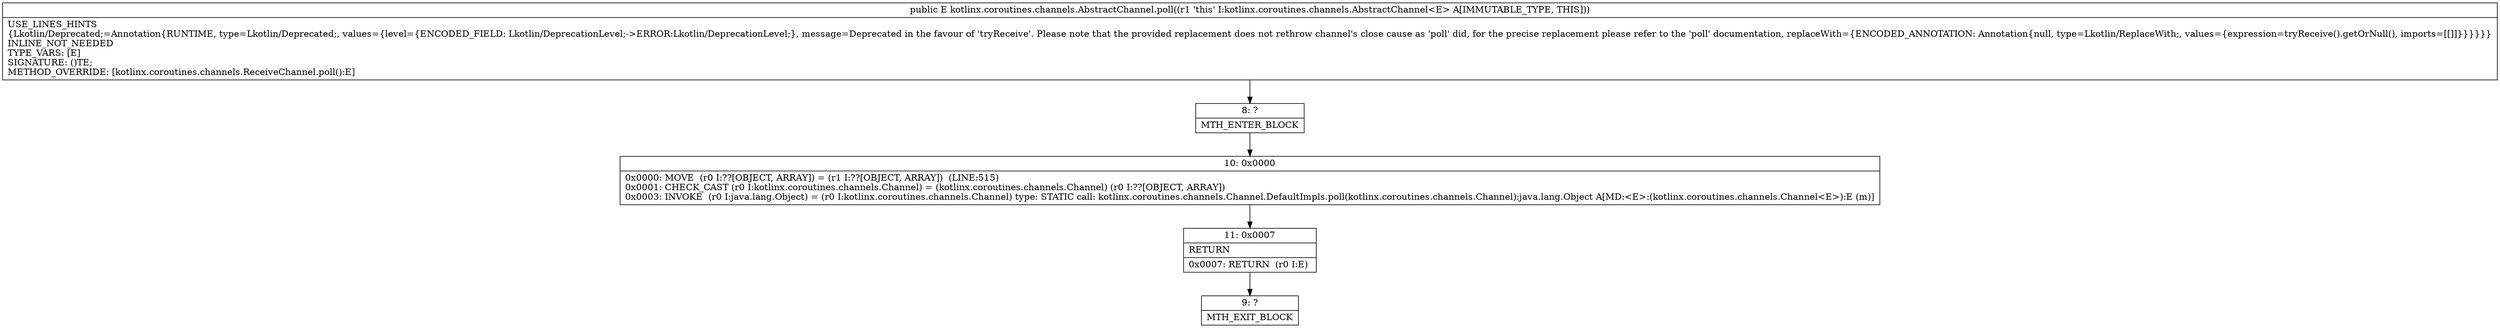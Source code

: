 digraph "CFG forkotlinx.coroutines.channels.AbstractChannel.poll()Ljava\/lang\/Object;" {
Node_8 [shape=record,label="{8\:\ ?|MTH_ENTER_BLOCK\l}"];
Node_10 [shape=record,label="{10\:\ 0x0000|0x0000: MOVE  (r0 I:??[OBJECT, ARRAY]) = (r1 I:??[OBJECT, ARRAY])  (LINE:515)\l0x0001: CHECK_CAST (r0 I:kotlinx.coroutines.channels.Channel) = (kotlinx.coroutines.channels.Channel) (r0 I:??[OBJECT, ARRAY]) \l0x0003: INVOKE  (r0 I:java.lang.Object) = (r0 I:kotlinx.coroutines.channels.Channel) type: STATIC call: kotlinx.coroutines.channels.Channel.DefaultImpls.poll(kotlinx.coroutines.channels.Channel):java.lang.Object A[MD:\<E\>:(kotlinx.coroutines.channels.Channel\<E\>):E (m)]\l}"];
Node_11 [shape=record,label="{11\:\ 0x0007|RETURN\l|0x0007: RETURN  (r0 I:E) \l}"];
Node_9 [shape=record,label="{9\:\ ?|MTH_EXIT_BLOCK\l}"];
MethodNode[shape=record,label="{public E kotlinx.coroutines.channels.AbstractChannel.poll((r1 'this' I:kotlinx.coroutines.channels.AbstractChannel\<E\> A[IMMUTABLE_TYPE, THIS]))  | USE_LINES_HINTS\l\{Lkotlin\/Deprecated;=Annotation\{RUNTIME, type=Lkotlin\/Deprecated;, values=\{level=\{ENCODED_FIELD: Lkotlin\/DeprecationLevel;\-\>ERROR:Lkotlin\/DeprecationLevel;\}, message=Deprecated in the favour of 'tryReceive'. Please note that the provided replacement does not rethrow channel's close cause as 'poll' did, for the precise replacement please refer to the 'poll' documentation, replaceWith=\{ENCODED_ANNOTATION: Annotation\{null, type=Lkotlin\/ReplaceWith;, values=\{expression=tryReceive().getOrNull(), imports=[[]]\}\}\}\}\}\}\lINLINE_NOT_NEEDED\lTYPE_VARS: [E]\lSIGNATURE: ()TE;\lMETHOD_OVERRIDE: [kotlinx.coroutines.channels.ReceiveChannel.poll():E]\l}"];
MethodNode -> Node_8;Node_8 -> Node_10;
Node_10 -> Node_11;
Node_11 -> Node_9;
}

